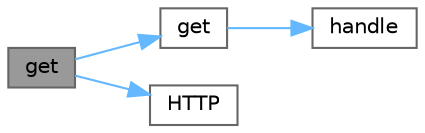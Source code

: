 digraph "get"
{
 // LATEX_PDF_SIZE
  bgcolor="transparent";
  edge [fontname=Helvetica,fontsize=10,labelfontname=Helvetica,labelfontsize=10];
  node [fontname=Helvetica,fontsize=10,shape=box,height=0.2,width=0.4];
  rankdir="LR";
  Node1 [id="Node000001",label="get",height=0.2,width=0.4,color="gray40", fillcolor="grey60", style="filled", fontcolor="black",tooltip="执行 HTTP GET 请求（静态）。"];
  Node1 -> Node2 [id="edge1_Node000001_Node000002",color="steelblue1",style="solid",tooltip=" "];
  Node2 [id="Node000002",label="get",height=0.2,width=0.4,color="grey40", fillcolor="white", style="filled",URL="$class_j_q_net_1_1_h_t_t_p.html#a080f2280a8d95920a0236cdb4a90440d",tooltip="执行 HTTP GET 请求。"];
  Node2 -> Node3 [id="edge2_Node000002_Node000003",color="steelblue1",style="solid",tooltip=" "];
  Node3 [id="Node000003",label="handle",height=0.2,width=0.4,color="grey40", fillcolor="white", style="filled",URL="$class_j_q_net_1_1_h_t_t_p.html#a64d3dbab48252c734d0e35e5885a1a79",tooltip="处理 HTTP 回复。"];
  Node1 -> Node4 [id="edge3_Node000001_Node000004",color="steelblue1",style="solid",tooltip=" "];
  Node4 [id="Node000004",label="HTTP",height=0.2,width=0.4,color="grey40", fillcolor="white", style="filled",URL="$class_j_q_net_1_1_h_t_t_p.html#adf7deb08d46a7751170be7dcc63ba680",tooltip="构造函数。"];
}
